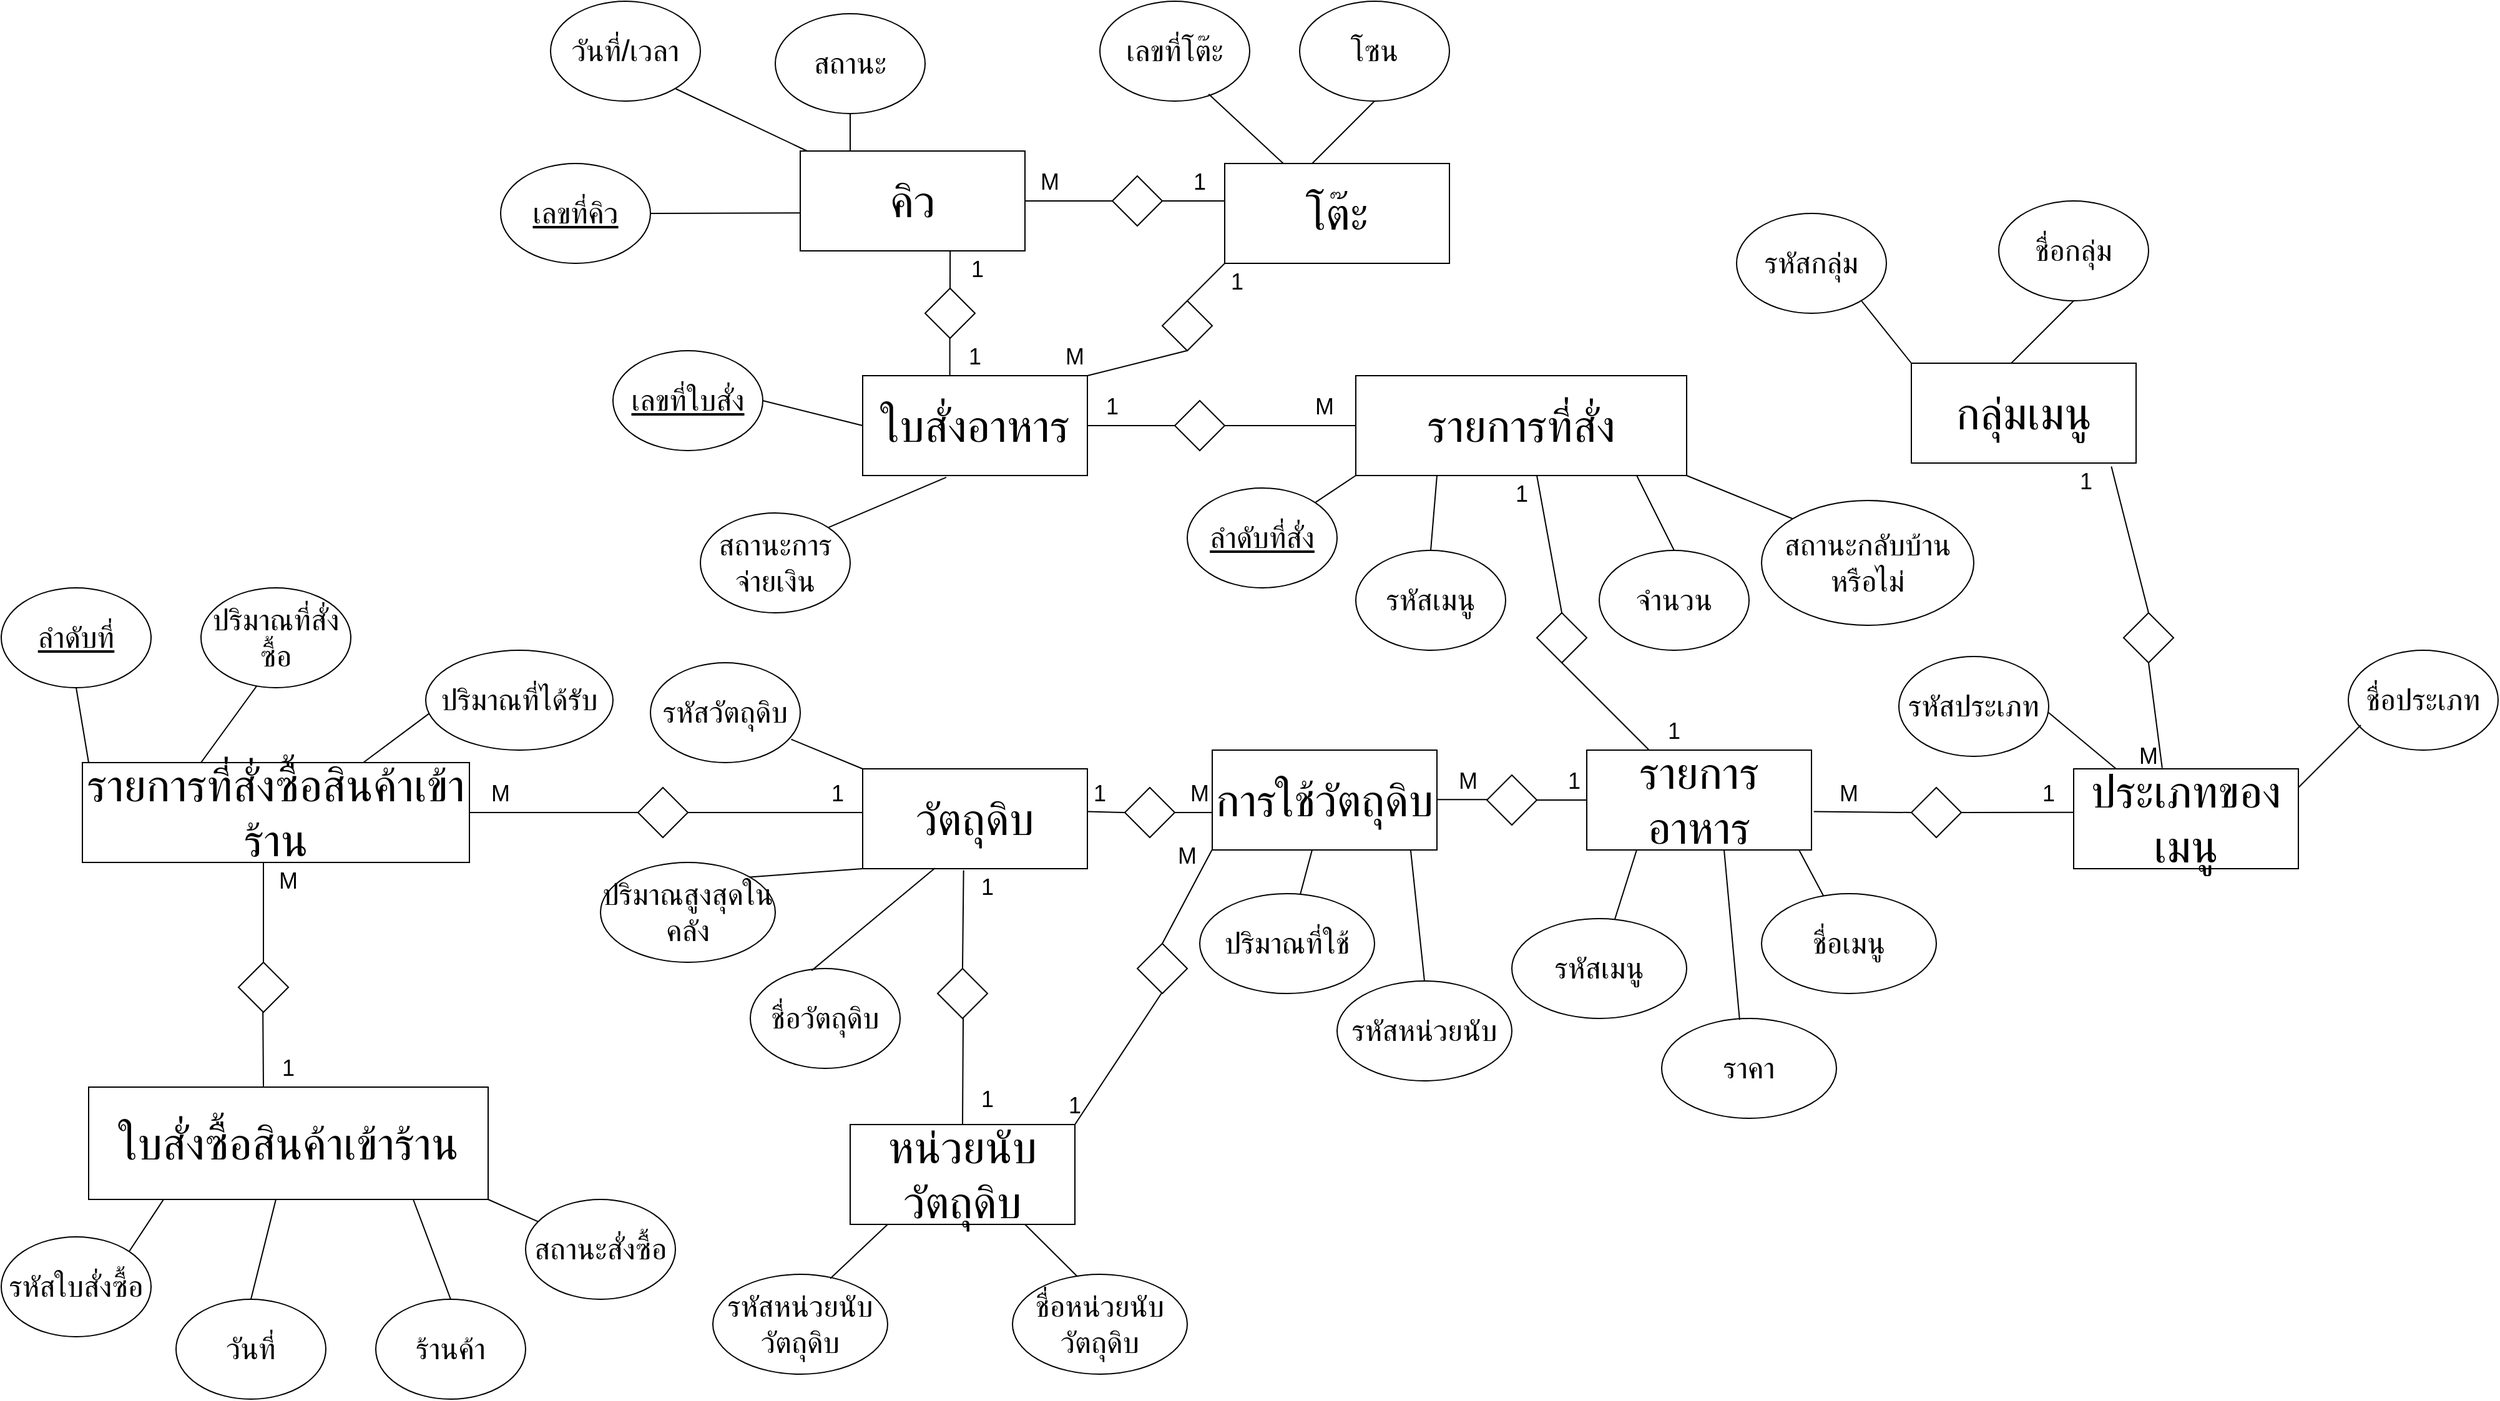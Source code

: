 <mxfile version="23.1.6" type="github">
  <diagram name="Page-1" id="74e2e168-ea6b-b213-b513-2b3c1d86103e">
    <mxGraphModel dx="3967" dy="406" grid="1" gridSize="10" guides="1" tooltips="1" connect="1" arrows="1" fold="1" page="1" pageScale="1" pageWidth="1100" pageHeight="850" background="none" math="0" shadow="0">
      <root>
        <mxCell id="0" />
        <mxCell id="1" parent="0" />
        <mxCell id="71vBWBUTIe0P6EMkCV_P-2" value="&lt;font style=&quot;font-size: 36px;&quot;&gt;วัตถุดิบ&lt;/font&gt;" style="rounded=0;whiteSpace=wrap;html=1;" parent="1" vertex="1">
          <mxGeometry x="-300" y="1620" width="180" height="80" as="geometry" />
        </mxCell>
        <mxCell id="71vBWBUTIe0P6EMkCV_P-3" value="&lt;font style=&quot;font-size: 24px;&quot;&gt;รหัสวัตถุดิบ&lt;/font&gt;" style="ellipse;whiteSpace=wrap;html=1;" parent="1" vertex="1">
          <mxGeometry x="-470" y="1535" width="120" height="80" as="geometry" />
        </mxCell>
        <mxCell id="71vBWBUTIe0P6EMkCV_P-4" value="&lt;font style=&quot;font-size: 24px;&quot;&gt;ชื่อวัตถุดิบ&lt;/font&gt;" style="ellipse;whiteSpace=wrap;html=1;" parent="1" vertex="1">
          <mxGeometry x="-390" y="1780" width="120" height="80" as="geometry" />
        </mxCell>
        <mxCell id="71vBWBUTIe0P6EMkCV_P-5" value="&lt;font style=&quot;font-size: 24px;&quot;&gt;ปริมาณสูงสุดในคลัง&lt;/font&gt;" style="ellipse;whiteSpace=wrap;html=1;" parent="1" vertex="1">
          <mxGeometry x="-510" y="1695" width="140" height="80" as="geometry" />
        </mxCell>
        <mxCell id="71vBWBUTIe0P6EMkCV_P-16" value="&lt;font style=&quot;font-size: 36px;&quot;&gt;หน่วยนับวัตถุดิบ&lt;/font&gt;" style="rounded=0;whiteSpace=wrap;html=1;" parent="1" vertex="1">
          <mxGeometry x="-310" y="1905" width="180" height="80" as="geometry" />
        </mxCell>
        <mxCell id="71vBWBUTIe0P6EMkCV_P-17" value="&lt;font style=&quot;font-size: 24px;&quot;&gt;รหัสหน่วยนับวัตถุดิบ&lt;/font&gt;" style="ellipse;whiteSpace=wrap;html=1;" parent="1" vertex="1">
          <mxGeometry x="-420" y="2025" width="140" height="80" as="geometry" />
        </mxCell>
        <mxCell id="71vBWBUTIe0P6EMkCV_P-18" value="&lt;font style=&quot;font-size: 24px;&quot;&gt;ชื่อหน่วยนับวัตถุดิบ&lt;/font&gt;" style="ellipse;whiteSpace=wrap;html=1;" parent="1" vertex="1">
          <mxGeometry x="-180" y="2025" width="140" height="80" as="geometry" />
        </mxCell>
        <mxCell id="71vBWBUTIe0P6EMkCV_P-20" value="&lt;font style=&quot;font-size: 36px;&quot;&gt;ใบสั่งซื้อสินค้าเข้าร้าน&lt;/font&gt;" style="rounded=0;whiteSpace=wrap;html=1;" parent="1" vertex="1">
          <mxGeometry x="-920" y="1875" width="320" height="90" as="geometry" />
        </mxCell>
        <mxCell id="71vBWBUTIe0P6EMkCV_P-21" value="&lt;font style=&quot;font-size: 36px;&quot;&gt;รายการที่สั่งซื้อสินค้าเข้าร้าน&lt;/font&gt;" style="rounded=0;whiteSpace=wrap;html=1;" parent="1" vertex="1">
          <mxGeometry x="-925" y="1615" width="310" height="80" as="geometry" />
        </mxCell>
        <mxCell id="71vBWBUTIe0P6EMkCV_P-22" value="&lt;font style=&quot;font-size: 24px;&quot;&gt;&lt;u&gt;ลำดับที่&lt;/u&gt;&lt;/font&gt;" style="ellipse;whiteSpace=wrap;html=1;" parent="1" vertex="1">
          <mxGeometry x="-990" y="1475" width="120" height="80" as="geometry" />
        </mxCell>
        <mxCell id="71vBWBUTIe0P6EMkCV_P-23" value="&lt;font style=&quot;font-size: 24px;&quot;&gt;ปริมาณที่สั่งซื้อ&lt;/font&gt;" style="ellipse;whiteSpace=wrap;html=1;" parent="1" vertex="1">
          <mxGeometry x="-830" y="1475" width="120" height="80" as="geometry" />
        </mxCell>
        <mxCell id="71vBWBUTIe0P6EMkCV_P-24" value="&lt;font style=&quot;font-size: 24px;&quot;&gt;ปริมาณที่ได้รับ&lt;/font&gt;" style="ellipse;whiteSpace=wrap;html=1;" parent="1" vertex="1">
          <mxGeometry x="-650" y="1525" width="150" height="80" as="geometry" />
        </mxCell>
        <mxCell id="71vBWBUTIe0P6EMkCV_P-25" value="&lt;font style=&quot;font-size: 24px;&quot;&gt;รหัสใบสั่งซื้อ&lt;/font&gt;" style="ellipse;whiteSpace=wrap;html=1;" parent="1" vertex="1">
          <mxGeometry x="-990" y="1995" width="120" height="80" as="geometry" />
        </mxCell>
        <mxCell id="71vBWBUTIe0P6EMkCV_P-26" value="&lt;font style=&quot;font-size: 24px;&quot;&gt;วันที่&lt;/font&gt;" style="ellipse;whiteSpace=wrap;html=1;" parent="1" vertex="1">
          <mxGeometry x="-850" y="2045" width="120" height="80" as="geometry" />
        </mxCell>
        <mxCell id="71vBWBUTIe0P6EMkCV_P-27" value="&lt;font style=&quot;font-size: 24px;&quot;&gt;ร้านค้า&lt;/font&gt;" style="ellipse;whiteSpace=wrap;html=1;" parent="1" vertex="1">
          <mxGeometry x="-690" y="2045" width="120" height="80" as="geometry" />
        </mxCell>
        <mxCell id="71vBWBUTIe0P6EMkCV_P-28" value="&lt;font style=&quot;font-size: 24px;&quot;&gt;สถานะสั่งซื้อ&lt;/font&gt;" style="ellipse;whiteSpace=wrap;html=1;" parent="1" vertex="1">
          <mxGeometry x="-570" y="1965" width="120" height="80" as="geometry" />
        </mxCell>
        <mxCell id="71vBWBUTIe0P6EMkCV_P-29" value="&lt;font style=&quot;font-size: 36px;&quot;&gt;รายการอาหาร&lt;/font&gt;" style="rounded=0;whiteSpace=wrap;html=1;" parent="1" vertex="1">
          <mxGeometry x="280" y="1605" width="180" height="80" as="geometry" />
        </mxCell>
        <mxCell id="71vBWBUTIe0P6EMkCV_P-31" value="&lt;font style=&quot;font-size: 36px;&quot;&gt;ประเภทของเมนู&lt;/font&gt;" style="rounded=0;whiteSpace=wrap;html=1;" parent="1" vertex="1">
          <mxGeometry x="670" y="1620" width="180" height="80" as="geometry" />
        </mxCell>
        <mxCell id="71vBWBUTIe0P6EMkCV_P-32" value="&lt;font style=&quot;font-size: 36px;&quot;&gt;กลุ่มเมนู&lt;/font&gt;" style="rounded=0;whiteSpace=wrap;html=1;" parent="1" vertex="1">
          <mxGeometry x="540" y="1295" width="180" height="80" as="geometry" />
        </mxCell>
        <mxCell id="71vBWBUTIe0P6EMkCV_P-33" value="&lt;font style=&quot;font-size: 24px;&quot;&gt;รหัสกลุ่ม&lt;/font&gt;" style="ellipse;whiteSpace=wrap;html=1;" parent="1" vertex="1">
          <mxGeometry x="400" y="1175" width="120" height="80" as="geometry" />
        </mxCell>
        <mxCell id="71vBWBUTIe0P6EMkCV_P-34" value="&lt;font style=&quot;font-size: 24px;&quot;&gt;ชื่อกลุ่ม&lt;/font&gt;" style="ellipse;whiteSpace=wrap;html=1;" parent="1" vertex="1">
          <mxGeometry x="610" y="1165" width="120" height="80" as="geometry" />
        </mxCell>
        <mxCell id="71vBWBUTIe0P6EMkCV_P-35" value="&lt;font style=&quot;font-size: 24px;&quot;&gt;รหัสประเภท&lt;/font&gt;" style="ellipse;whiteSpace=wrap;html=1;" parent="1" vertex="1">
          <mxGeometry x="530" y="1530" width="120" height="80" as="geometry" />
        </mxCell>
        <mxCell id="71vBWBUTIe0P6EMkCV_P-36" value="&lt;font style=&quot;font-size: 24px;&quot;&gt;ชื่อประเภท&lt;/font&gt;" style="ellipse;whiteSpace=wrap;html=1;" parent="1" vertex="1">
          <mxGeometry x="890" y="1525" width="120" height="80" as="geometry" />
        </mxCell>
        <mxCell id="71vBWBUTIe0P6EMkCV_P-37" value="&lt;font style=&quot;font-size: 24px;&quot;&gt;รหัสเมนู&lt;/font&gt;" style="ellipse;whiteSpace=wrap;html=1;" parent="1" vertex="1">
          <mxGeometry x="220" y="1740" width="140" height="80" as="geometry" />
        </mxCell>
        <mxCell id="71vBWBUTIe0P6EMkCV_P-38" value="&lt;font style=&quot;font-size: 24px;&quot;&gt;ชื่อเมนู&lt;/font&gt;" style="ellipse;whiteSpace=wrap;html=1;" parent="1" vertex="1">
          <mxGeometry x="420" y="1720" width="140" height="80" as="geometry" />
        </mxCell>
        <mxCell id="71vBWBUTIe0P6EMkCV_P-39" value="&lt;font style=&quot;font-size: 24px;&quot;&gt;ราคา&lt;/font&gt;" style="ellipse;whiteSpace=wrap;html=1;" parent="1" vertex="1">
          <mxGeometry x="340" y="1820" width="140" height="80" as="geometry" />
        </mxCell>
        <mxCell id="71vBWBUTIe0P6EMkCV_P-40" value="&lt;font style=&quot;font-size: 36px;&quot;&gt;การใช้วัตถุดิบ&lt;/font&gt;" style="rounded=0;whiteSpace=wrap;html=1;" parent="1" vertex="1">
          <mxGeometry x="-20" y="1605" width="180" height="80" as="geometry" />
        </mxCell>
        <mxCell id="71vBWBUTIe0P6EMkCV_P-41" value="&lt;font style=&quot;font-size: 24px;&quot;&gt;ปริมาณที่ใช้&lt;/font&gt;" style="ellipse;whiteSpace=wrap;html=1;" parent="1" vertex="1">
          <mxGeometry x="-30" y="1720" width="140" height="80" as="geometry" />
        </mxCell>
        <mxCell id="71vBWBUTIe0P6EMkCV_P-42" value="&lt;font style=&quot;font-size: 36px;&quot;&gt;คิว&lt;/font&gt;" style="rounded=0;whiteSpace=wrap;html=1;" parent="1" vertex="1">
          <mxGeometry x="-350" y="1125" width="180" height="80" as="geometry" />
        </mxCell>
        <mxCell id="71vBWBUTIe0P6EMkCV_P-43" value="&lt;font style=&quot;font-size: 24px;&quot;&gt;&lt;u&gt;เลขที่คิว&lt;/u&gt;&lt;/font&gt;" style="ellipse;whiteSpace=wrap;html=1;" parent="1" vertex="1">
          <mxGeometry x="-590" y="1135" width="120" height="80" as="geometry" />
        </mxCell>
        <mxCell id="71vBWBUTIe0P6EMkCV_P-44" value="&lt;font style=&quot;font-size: 24px;&quot;&gt;วันที่/เวลา&lt;/font&gt;" style="ellipse;whiteSpace=wrap;html=1;" parent="1" vertex="1">
          <mxGeometry x="-550" y="1005" width="120" height="80" as="geometry" />
        </mxCell>
        <mxCell id="71vBWBUTIe0P6EMkCV_P-46" value="&lt;font style=&quot;font-size: 36px;&quot;&gt;โต๊ะ&lt;/font&gt;" style="rounded=0;whiteSpace=wrap;html=1;" parent="1" vertex="1">
          <mxGeometry x="-10" y="1135" width="180" height="80" as="geometry" />
        </mxCell>
        <mxCell id="71vBWBUTIe0P6EMkCV_P-47" value="&lt;font style=&quot;font-size: 24px;&quot;&gt;เลขที่โต๊ะ&lt;/font&gt;" style="ellipse;whiteSpace=wrap;html=1;" parent="1" vertex="1">
          <mxGeometry x="-110" y="1005" width="120" height="80" as="geometry" />
        </mxCell>
        <mxCell id="71vBWBUTIe0P6EMkCV_P-48" value="&lt;font style=&quot;font-size: 24px;&quot;&gt;โซน&lt;/font&gt;" style="ellipse;whiteSpace=wrap;html=1;" parent="1" vertex="1">
          <mxGeometry x="50" y="1005" width="120" height="80" as="geometry" />
        </mxCell>
        <mxCell id="71vBWBUTIe0P6EMkCV_P-49" value="&lt;font style=&quot;font-size: 36px;&quot;&gt;ใบสั่งอาหาร&lt;/font&gt;" style="rounded=0;whiteSpace=wrap;html=1;" parent="1" vertex="1">
          <mxGeometry x="-300" y="1305" width="180" height="80" as="geometry" />
        </mxCell>
        <mxCell id="71vBWBUTIe0P6EMkCV_P-52" value="&lt;font style=&quot;font-size: 24px;&quot;&gt;สถานะ&lt;/font&gt;" style="ellipse;whiteSpace=wrap;html=1;" parent="1" vertex="1">
          <mxGeometry x="-370" y="1015" width="120" height="80" as="geometry" />
        </mxCell>
        <mxCell id="71vBWBUTIe0P6EMkCV_P-53" value="&lt;font style=&quot;font-size: 24px;&quot;&gt;&lt;u&gt;เลขที่ใบสั่ง&lt;/u&gt;&lt;/font&gt;" style="ellipse;whiteSpace=wrap;html=1;" parent="1" vertex="1">
          <mxGeometry x="-500" y="1285" width="120" height="80" as="geometry" />
        </mxCell>
        <mxCell id="71vBWBUTIe0P6EMkCV_P-56" value="&lt;font style=&quot;font-size: 24px;&quot;&gt;สถานะการจ่ายเงิน&lt;/font&gt;" style="ellipse;whiteSpace=wrap;html=1;" parent="1" vertex="1">
          <mxGeometry x="-430" y="1415" width="120" height="80" as="geometry" />
        </mxCell>
        <mxCell id="71vBWBUTIe0P6EMkCV_P-57" value="&lt;font style=&quot;font-size: 36px;&quot;&gt;รายการที่สั่ง&lt;/font&gt;" style="rounded=0;whiteSpace=wrap;html=1;" parent="1" vertex="1">
          <mxGeometry x="95" y="1305" width="265" height="80" as="geometry" />
        </mxCell>
        <mxCell id="71vBWBUTIe0P6EMkCV_P-58" value="&lt;font style=&quot;font-size: 24px;&quot;&gt;รหัสเมนู&lt;/font&gt;" style="ellipse;whiteSpace=wrap;html=1;" parent="1" vertex="1">
          <mxGeometry x="95" y="1445" width="120" height="80" as="geometry" />
        </mxCell>
        <mxCell id="71vBWBUTIe0P6EMkCV_P-59" value="&lt;font style=&quot;font-size: 24px;&quot;&gt;จำนวน&lt;/font&gt;" style="ellipse;whiteSpace=wrap;html=1;" parent="1" vertex="1">
          <mxGeometry x="290" y="1445" width="120" height="80" as="geometry" />
        </mxCell>
        <mxCell id="71vBWBUTIe0P6EMkCV_P-60" value="&lt;font style=&quot;font-size: 24px;&quot;&gt;สถานะกลับบ้านหรือไม่&lt;/font&gt;" style="ellipse;whiteSpace=wrap;html=1;" parent="1" vertex="1">
          <mxGeometry x="420" y="1405" width="170" height="100" as="geometry" />
        </mxCell>
        <mxCell id="71vBWBUTIe0P6EMkCV_P-61" value="" style="rhombus;whiteSpace=wrap;html=1;" parent="1" vertex="1">
          <mxGeometry x="-250" y="1235" width="40" height="40" as="geometry" />
        </mxCell>
        <mxCell id="71vBWBUTIe0P6EMkCV_P-62" value="" style="rhombus;whiteSpace=wrap;html=1;" parent="1" vertex="1">
          <mxGeometry x="-100" y="1145" width="40" height="40" as="geometry" />
        </mxCell>
        <mxCell id="71vBWBUTIe0P6EMkCV_P-63" value="" style="rhombus;whiteSpace=wrap;html=1;" parent="1" vertex="1">
          <mxGeometry x="-60" y="1245" width="40" height="40" as="geometry" />
        </mxCell>
        <mxCell id="71vBWBUTIe0P6EMkCV_P-65" value="" style="rhombus;whiteSpace=wrap;html=1;" parent="1" vertex="1">
          <mxGeometry x="710" y="1495" width="40" height="40" as="geometry" />
        </mxCell>
        <mxCell id="71vBWBUTIe0P6EMkCV_P-66" value="" style="rhombus;whiteSpace=wrap;html=1;" parent="1" vertex="1">
          <mxGeometry x="540" y="1635" width="40" height="40" as="geometry" />
        </mxCell>
        <mxCell id="71vBWBUTIe0P6EMkCV_P-67" value="" style="rhombus;whiteSpace=wrap;html=1;" parent="1" vertex="1">
          <mxGeometry x="200" y="1625" width="40" height="40" as="geometry" />
        </mxCell>
        <mxCell id="71vBWBUTIe0P6EMkCV_P-68" value="" style="rhombus;whiteSpace=wrap;html=1;" parent="1" vertex="1">
          <mxGeometry x="-90" y="1635" width="40" height="40" as="geometry" />
        </mxCell>
        <mxCell id="71vBWBUTIe0P6EMkCV_P-69" value="" style="rhombus;whiteSpace=wrap;html=1;" parent="1" vertex="1">
          <mxGeometry x="-480" y="1635" width="40" height="40" as="geometry" />
        </mxCell>
        <mxCell id="71vBWBUTIe0P6EMkCV_P-70" value="" style="rhombus;whiteSpace=wrap;html=1;" parent="1" vertex="1">
          <mxGeometry x="-240" y="1780" width="40" height="40" as="geometry" />
        </mxCell>
        <mxCell id="71vBWBUTIe0P6EMkCV_P-71" value="" style="rhombus;whiteSpace=wrap;html=1;" parent="1" vertex="1">
          <mxGeometry x="-800" y="1775" width="40" height="40" as="geometry" />
        </mxCell>
        <mxCell id="71vBWBUTIe0P6EMkCV_P-79" value="" style="endArrow=none;html=1;rounded=0;exitX=1;exitY=0.5;exitDx=0;exitDy=0;entryX=0;entryY=0.5;entryDx=0;entryDy=0;" parent="1" source="71vBWBUTIe0P6EMkCV_P-42" target="71vBWBUTIe0P6EMkCV_P-62" edge="1">
          <mxGeometry width="50" height="50" relative="1" as="geometry">
            <mxPoint x="-160" y="1205" as="sourcePoint" />
            <mxPoint x="-110" y="1155" as="targetPoint" />
          </mxGeometry>
        </mxCell>
        <mxCell id="71vBWBUTIe0P6EMkCV_P-80" value="" style="endArrow=none;html=1;rounded=0;exitX=1;exitY=0.5;exitDx=0;exitDy=0;" parent="1" edge="1">
          <mxGeometry width="50" height="50" relative="1" as="geometry">
            <mxPoint x="-60" y="1165" as="sourcePoint" />
            <mxPoint x="-10" y="1165" as="targetPoint" />
          </mxGeometry>
        </mxCell>
        <mxCell id="71vBWBUTIe0P6EMkCV_P-87" value="" style="endArrow=none;html=1;rounded=0;exitX=1.032;exitY=0.431;exitDx=0;exitDy=0;exitPerimeter=0;entryX=0;entryY=1;entryDx=0;entryDy=0;" parent="1" target="71vBWBUTIe0P6EMkCV_P-46" edge="1">
          <mxGeometry width="50" height="50" relative="1" as="geometry">
            <mxPoint x="-40.0" y="1245" as="sourcePoint" />
            <mxPoint x="-31.28" y="1197.76" as="targetPoint" />
          </mxGeometry>
        </mxCell>
        <mxCell id="71vBWBUTIe0P6EMkCV_P-88" value="" style="endArrow=none;html=1;rounded=0;exitX=1;exitY=0;exitDx=0;exitDy=0;" parent="1" source="71vBWBUTIe0P6EMkCV_P-49" edge="1">
          <mxGeometry width="50" height="50" relative="1" as="geometry">
            <mxPoint x="-40.04" y="1324.84" as="sourcePoint" />
            <mxPoint x="-40.4" y="1285" as="targetPoint" />
          </mxGeometry>
        </mxCell>
        <mxCell id="71vBWBUTIe0P6EMkCV_P-89" value="" style="endArrow=none;html=1;rounded=0;exitX=0.667;exitY=1;exitDx=0;exitDy=0;exitPerimeter=0;" parent="1" source="71vBWBUTIe0P6EMkCV_P-42" edge="1">
          <mxGeometry width="50" height="50" relative="1" as="geometry">
            <mxPoint x="-280" y="1285" as="sourcePoint" />
            <mxPoint x="-230" y="1235" as="targetPoint" />
          </mxGeometry>
        </mxCell>
        <mxCell id="71vBWBUTIe0P6EMkCV_P-90" value="" style="endArrow=none;html=1;rounded=0;exitX=0.667;exitY=1;exitDx=0;exitDy=0;exitPerimeter=0;" parent="1" edge="1">
          <mxGeometry width="50" height="50" relative="1" as="geometry">
            <mxPoint x="-230.21" y="1275" as="sourcePoint" />
            <mxPoint x="-230.21" y="1305" as="targetPoint" />
          </mxGeometry>
        </mxCell>
        <mxCell id="71vBWBUTIe0P6EMkCV_P-93" value="" style="endArrow=none;html=1;rounded=0;entryX=0.89;entryY=1.035;entryDx=0;entryDy=0;entryPerimeter=0;exitX=0.5;exitY=0;exitDx=0;exitDy=0;" parent="1" source="71vBWBUTIe0P6EMkCV_P-65" target="71vBWBUTIe0P6EMkCV_P-32" edge="1">
          <mxGeometry width="50" height="50" relative="1" as="geometry">
            <mxPoint x="700" y="1475" as="sourcePoint" />
            <mxPoint x="750" y="1425" as="targetPoint" />
          </mxGeometry>
        </mxCell>
        <mxCell id="71vBWBUTIe0P6EMkCV_P-94" value="" style="endArrow=none;html=1;rounded=0;exitX=0.394;exitY=-0.009;exitDx=0;exitDy=0;exitPerimeter=0;" parent="1" source="71vBWBUTIe0P6EMkCV_P-31" edge="1">
          <mxGeometry width="50" height="50" relative="1" as="geometry">
            <mxPoint x="680" y="1585" as="sourcePoint" />
            <mxPoint x="730" y="1535" as="targetPoint" />
          </mxGeometry>
        </mxCell>
        <mxCell id="71vBWBUTIe0P6EMkCV_P-95" value="" style="endArrow=none;html=1;rounded=0;entryX=0.002;entryY=0.436;entryDx=0;entryDy=0;entryPerimeter=0;exitX=1;exitY=0.5;exitDx=0;exitDy=0;" parent="1" source="71vBWBUTIe0P6EMkCV_P-66" target="71vBWBUTIe0P6EMkCV_P-31" edge="1">
          <mxGeometry width="50" height="50" relative="1" as="geometry">
            <mxPoint x="560" y="1705" as="sourcePoint" />
            <mxPoint x="610" y="1655" as="targetPoint" />
          </mxGeometry>
        </mxCell>
        <mxCell id="71vBWBUTIe0P6EMkCV_P-96" value="" style="endArrow=none;html=1;rounded=0;exitX=1.01;exitY=0.616;exitDx=0;exitDy=0;exitPerimeter=0;" parent="1" source="71vBWBUTIe0P6EMkCV_P-29" edge="1">
          <mxGeometry width="50" height="50" relative="1" as="geometry">
            <mxPoint x="490" y="1705" as="sourcePoint" />
            <mxPoint x="540" y="1655" as="targetPoint" />
          </mxGeometry>
        </mxCell>
        <mxCell id="71vBWBUTIe0P6EMkCV_P-97" value="" style="endArrow=none;html=1;rounded=0;entryX=0;entryY=0.5;entryDx=0;entryDy=0;exitX=1;exitY=0.5;exitDx=0;exitDy=0;" parent="1" source="71vBWBUTIe0P6EMkCV_P-67" target="71vBWBUTIe0P6EMkCV_P-29" edge="1">
          <mxGeometry width="50" height="50" relative="1" as="geometry">
            <mxPoint x="210" y="1685" as="sourcePoint" />
            <mxPoint x="260" y="1635" as="targetPoint" />
          </mxGeometry>
        </mxCell>
        <mxCell id="71vBWBUTIe0P6EMkCV_P-98" value="" style="endArrow=none;html=1;rounded=0;entryX=0;entryY=0.5;entryDx=0;entryDy=0;exitX=1;exitY=0.5;exitDx=0;exitDy=0;" parent="1" edge="1">
          <mxGeometry width="50" height="50" relative="1" as="geometry">
            <mxPoint x="160" y="1644.63" as="sourcePoint" />
            <mxPoint x="200" y="1644.63" as="targetPoint" />
          </mxGeometry>
        </mxCell>
        <mxCell id="71vBWBUTIe0P6EMkCV_P-99" value="" style="endArrow=none;html=1;rounded=0;" parent="1" edge="1">
          <mxGeometry width="50" height="50" relative="1" as="geometry">
            <mxPoint x="-440" y="1655" as="sourcePoint" />
            <mxPoint x="-300" y="1655" as="targetPoint" />
          </mxGeometry>
        </mxCell>
        <mxCell id="71vBWBUTIe0P6EMkCV_P-100" value="" style="endArrow=none;html=1;rounded=0;exitX=1.002;exitY=0.428;exitDx=0;exitDy=0;exitPerimeter=0;entryX=0;entryY=0.5;entryDx=0;entryDy=0;" parent="1" source="71vBWBUTIe0P6EMkCV_P-2" target="71vBWBUTIe0P6EMkCV_P-68" edge="1">
          <mxGeometry width="50" height="50" relative="1" as="geometry">
            <mxPoint x="-135" y="1700" as="sourcePoint" />
            <mxPoint x="-85" y="1650" as="targetPoint" />
          </mxGeometry>
        </mxCell>
        <mxCell id="71vBWBUTIe0P6EMkCV_P-101" value="" style="endArrow=none;html=1;rounded=0;entryX=0;entryY=0.625;entryDx=0;entryDy=0;entryPerimeter=0;" parent="1" target="71vBWBUTIe0P6EMkCV_P-40" edge="1">
          <mxGeometry width="50" height="50" relative="1" as="geometry">
            <mxPoint x="-50" y="1655" as="sourcePoint" />
            <mxPoint y="1605" as="targetPoint" />
          </mxGeometry>
        </mxCell>
        <mxCell id="71vBWBUTIe0P6EMkCV_P-102" value="" style="endArrow=none;html=1;rounded=0;exitX=1;exitY=0.5;exitDx=0;exitDy=0;" parent="1" source="71vBWBUTIe0P6EMkCV_P-21" edge="1">
          <mxGeometry width="50" height="50" relative="1" as="geometry">
            <mxPoint x="-530" y="1705" as="sourcePoint" />
            <mxPoint x="-480" y="1655" as="targetPoint" />
          </mxGeometry>
        </mxCell>
        <mxCell id="71vBWBUTIe0P6EMkCV_P-103" value="" style="endArrow=none;html=1;rounded=0;exitX=0.5;exitY=0;exitDx=0;exitDy=0;entryX=0.449;entryY=1.015;entryDx=0;entryDy=0;entryPerimeter=0;" parent="1" source="71vBWBUTIe0P6EMkCV_P-70" target="71vBWBUTIe0P6EMkCV_P-2" edge="1">
          <mxGeometry width="50" height="50" relative="1" as="geometry">
            <mxPoint x="-270" y="1745" as="sourcePoint" />
            <mxPoint x="-220" y="1705" as="targetPoint" />
          </mxGeometry>
        </mxCell>
        <mxCell id="71vBWBUTIe0P6EMkCV_P-104" value="" style="endArrow=none;html=1;rounded=0;exitX=0.5;exitY=0;exitDx=0;exitDy=0;entryX=0.449;entryY=1.015;entryDx=0;entryDy=0;entryPerimeter=0;" parent="1" source="71vBWBUTIe0P6EMkCV_P-16" edge="1">
          <mxGeometry width="50" height="50" relative="1" as="geometry">
            <mxPoint x="-220.5" y="1899" as="sourcePoint" />
            <mxPoint x="-219.5" y="1820" as="targetPoint" />
          </mxGeometry>
        </mxCell>
        <mxCell id="71vBWBUTIe0P6EMkCV_P-105" value="" style="endArrow=none;html=1;rounded=0;exitX=0.5;exitY=0;exitDx=0;exitDy=0;" parent="1" source="71vBWBUTIe0P6EMkCV_P-71" edge="1">
          <mxGeometry width="50" height="50" relative="1" as="geometry">
            <mxPoint x="-830" y="1745" as="sourcePoint" />
            <mxPoint x="-780" y="1695" as="targetPoint" />
          </mxGeometry>
        </mxCell>
        <mxCell id="71vBWBUTIe0P6EMkCV_P-106" value="" style="endArrow=none;html=1;rounded=0;" parent="1" edge="1">
          <mxGeometry width="50" height="50" relative="1" as="geometry">
            <mxPoint x="-780" y="1875" as="sourcePoint" />
            <mxPoint x="-780.42" y="1815" as="targetPoint" />
          </mxGeometry>
        </mxCell>
        <mxCell id="71vBWBUTIe0P6EMkCV_P-107" value="" style="endArrow=none;html=1;rounded=0;entryX=0.5;entryY=1;entryDx=0;entryDy=0;" parent="1" target="71vBWBUTIe0P6EMkCV_P-22" edge="1">
          <mxGeometry width="50" height="50" relative="1" as="geometry">
            <mxPoint x="-920" y="1615" as="sourcePoint" />
            <mxPoint x="-870" y="1565" as="targetPoint" />
          </mxGeometry>
        </mxCell>
        <mxCell id="71vBWBUTIe0P6EMkCV_P-108" value="" style="endArrow=none;html=1;rounded=0;entryX=0.372;entryY=0.983;entryDx=0;entryDy=0;entryPerimeter=0;" parent="1" target="71vBWBUTIe0P6EMkCV_P-23" edge="1">
          <mxGeometry width="50" height="50" relative="1" as="geometry">
            <mxPoint x="-830" y="1615" as="sourcePoint" />
            <mxPoint x="-780" y="1565" as="targetPoint" />
          </mxGeometry>
        </mxCell>
        <mxCell id="71vBWBUTIe0P6EMkCV_P-109" value="" style="endArrow=none;html=1;rounded=0;entryX=0.017;entryY=0.635;entryDx=0;entryDy=0;entryPerimeter=0;" parent="1" target="71vBWBUTIe0P6EMkCV_P-24" edge="1">
          <mxGeometry width="50" height="50" relative="1" as="geometry">
            <mxPoint x="-700" y="1615" as="sourcePoint" />
            <mxPoint x="-650" y="1565" as="targetPoint" />
          </mxGeometry>
        </mxCell>
        <mxCell id="71vBWBUTIe0P6EMkCV_P-110" value="" style="endArrow=none;html=1;rounded=0;entryX=0;entryY=0;entryDx=0;entryDy=0;exitX=0.94;exitY=0.767;exitDx=0;exitDy=0;exitPerimeter=0;" parent="1" source="71vBWBUTIe0P6EMkCV_P-3" target="71vBWBUTIe0P6EMkCV_P-2" edge="1">
          <mxGeometry width="50" height="50" relative="1" as="geometry">
            <mxPoint x="-360" y="1595" as="sourcePoint" />
            <mxPoint x="-310" y="1545" as="targetPoint" />
          </mxGeometry>
        </mxCell>
        <mxCell id="71vBWBUTIe0P6EMkCV_P-111" value="" style="endArrow=none;html=1;rounded=0;exitX=0.672;exitY=0.042;exitDx=0;exitDy=0;exitPerimeter=0;" parent="1" source="71vBWBUTIe0P6EMkCV_P-17" edge="1">
          <mxGeometry width="50" height="50" relative="1" as="geometry">
            <mxPoint x="-330" y="2035" as="sourcePoint" />
            <mxPoint x="-280" y="1985" as="targetPoint" />
          </mxGeometry>
        </mxCell>
        <mxCell id="71vBWBUTIe0P6EMkCV_P-112" value="" style="endArrow=none;html=1;rounded=0;exitX=0.372;exitY=0.023;exitDx=0;exitDy=0;exitPerimeter=0;" parent="1" source="71vBWBUTIe0P6EMkCV_P-18" edge="1">
          <mxGeometry width="50" height="50" relative="1" as="geometry">
            <mxPoint x="-220" y="2035" as="sourcePoint" />
            <mxPoint x="-170" y="1985" as="targetPoint" />
          </mxGeometry>
        </mxCell>
        <mxCell id="71vBWBUTIe0P6EMkCV_P-113" value="" style="endArrow=none;html=1;rounded=0;entryX=0;entryY=1;entryDx=0;entryDy=0;exitX=1;exitY=0;exitDx=0;exitDy=0;" parent="1" target="71vBWBUTIe0P6EMkCV_P-2" edge="1" source="71vBWBUTIe0P6EMkCV_P-5">
          <mxGeometry width="50" height="50" relative="1" as="geometry">
            <mxPoint x="-370" y="1775" as="sourcePoint" />
            <mxPoint x="-320" y="1725" as="targetPoint" />
          </mxGeometry>
        </mxCell>
        <mxCell id="71vBWBUTIe0P6EMkCV_P-114" value="" style="endArrow=none;html=1;rounded=0;entryX=0.322;entryY=0.994;entryDx=0;entryDy=0;entryPerimeter=0;exitX=0.409;exitY=0.021;exitDx=0;exitDy=0;exitPerimeter=0;" parent="1" source="71vBWBUTIe0P6EMkCV_P-4" target="71vBWBUTIe0P6EMkCV_P-2" edge="1">
          <mxGeometry width="50" height="50" relative="1" as="geometry">
            <mxPoint x="-190" y="1745" as="sourcePoint" />
            <mxPoint x="-140" y="1695" as="targetPoint" />
          </mxGeometry>
        </mxCell>
        <mxCell id="71vBWBUTIe0P6EMkCV_P-115" value="" style="endArrow=none;html=1;rounded=0;" parent="1" source="71vBWBUTIe0P6EMkCV_P-41" edge="1">
          <mxGeometry width="50" height="50" relative="1" as="geometry">
            <mxPoint x="10" y="1735" as="sourcePoint" />
            <mxPoint x="60" y="1685" as="targetPoint" />
          </mxGeometry>
        </mxCell>
        <mxCell id="71vBWBUTIe0P6EMkCV_P-116" value="" style="endArrow=none;html=1;rounded=0;" parent="1" source="71vBWBUTIe0P6EMkCV_P-37" edge="1">
          <mxGeometry width="50" height="50" relative="1" as="geometry">
            <mxPoint x="270" y="1735" as="sourcePoint" />
            <mxPoint x="320" y="1685" as="targetPoint" />
          </mxGeometry>
        </mxCell>
        <mxCell id="71vBWBUTIe0P6EMkCV_P-117" value="" style="endArrow=none;html=1;rounded=0;entryX=0.5;entryY=1;entryDx=0;entryDy=0;" parent="1" target="71vBWBUTIe0P6EMkCV_P-52" edge="1">
          <mxGeometry width="50" height="50" relative="1" as="geometry">
            <mxPoint x="-310" y="1125" as="sourcePoint" />
            <mxPoint x="-260" y="1075" as="targetPoint" />
          </mxGeometry>
        </mxCell>
        <mxCell id="71vBWBUTIe0P6EMkCV_P-118" value="" style="endArrow=none;html=1;rounded=0;" parent="1" source="71vBWBUTIe0P6EMkCV_P-42" edge="1">
          <mxGeometry width="50" height="50" relative="1" as="geometry">
            <mxPoint x="-500" y="1125" as="sourcePoint" />
            <mxPoint x="-450" y="1075" as="targetPoint" />
          </mxGeometry>
        </mxCell>
        <mxCell id="71vBWBUTIe0P6EMkCV_P-119" value="" style="endArrow=none;html=1;rounded=0;entryX=-0.001;entryY=0.62;entryDx=0;entryDy=0;entryPerimeter=0;" parent="1" target="71vBWBUTIe0P6EMkCV_P-42" edge="1">
          <mxGeometry width="50" height="50" relative="1" as="geometry">
            <mxPoint x="-470" y="1175" as="sourcePoint" />
            <mxPoint x="-500" y="1125" as="targetPoint" />
          </mxGeometry>
        </mxCell>
        <mxCell id="71vBWBUTIe0P6EMkCV_P-120" value="" style="endArrow=none;html=1;rounded=0;entryX=0.726;entryY=0.93;entryDx=0;entryDy=0;entryPerimeter=0;" parent="1" source="71vBWBUTIe0P6EMkCV_P-46" target="71vBWBUTIe0P6EMkCV_P-47" edge="1">
          <mxGeometry width="50" height="50" relative="1" as="geometry">
            <mxPoint x="-70" y="1125" as="sourcePoint" />
            <mxPoint x="-20" y="1075" as="targetPoint" />
          </mxGeometry>
        </mxCell>
        <mxCell id="71vBWBUTIe0P6EMkCV_P-121" value="" style="endArrow=none;html=1;rounded=0;" parent="1" edge="1">
          <mxGeometry width="50" height="50" relative="1" as="geometry">
            <mxPoint x="60" y="1135" as="sourcePoint" />
            <mxPoint x="110" y="1085" as="targetPoint" />
          </mxGeometry>
        </mxCell>
        <mxCell id="71vBWBUTIe0P6EMkCV_P-123" value="" style="endArrow=none;html=1;rounded=0;entryX=0;entryY=0.5;entryDx=0;entryDy=0;" parent="1" target="71vBWBUTIe0P6EMkCV_P-49" edge="1">
          <mxGeometry width="50" height="50" relative="1" as="geometry">
            <mxPoint x="-380" y="1325" as="sourcePoint" />
            <mxPoint x="-330" y="1275" as="targetPoint" />
          </mxGeometry>
        </mxCell>
        <mxCell id="71vBWBUTIe0P6EMkCV_P-124" value="" style="rhombus;whiteSpace=wrap;html=1;" parent="1" vertex="1">
          <mxGeometry x="-50" y="1325" width="40" height="40" as="geometry" />
        </mxCell>
        <mxCell id="71vBWBUTIe0P6EMkCV_P-125" value="" style="endArrow=none;html=1;rounded=0;exitX=1;exitY=0.5;exitDx=0;exitDy=0;entryX=0;entryY=0.5;entryDx=0;entryDy=0;" parent="1" target="71vBWBUTIe0P6EMkCV_P-124" edge="1">
          <mxGeometry width="50" height="50" relative="1" as="geometry">
            <mxPoint x="-120" y="1345" as="sourcePoint" />
            <mxPoint x="-60" y="1335" as="targetPoint" />
          </mxGeometry>
        </mxCell>
        <mxCell id="71vBWBUTIe0P6EMkCV_P-126" value="" style="endArrow=none;html=1;rounded=0;exitX=1;exitY=0.5;exitDx=0;exitDy=0;entryX=0;entryY=0.5;entryDx=0;entryDy=0;" parent="1" target="71vBWBUTIe0P6EMkCV_P-57" edge="1">
          <mxGeometry width="50" height="50" relative="1" as="geometry">
            <mxPoint x="-10" y="1345" as="sourcePoint" />
            <mxPoint x="40" y="1345" as="targetPoint" />
          </mxGeometry>
        </mxCell>
        <mxCell id="71vBWBUTIe0P6EMkCV_P-129" value="" style="endArrow=none;html=1;rounded=0;exitX=1;exitY=0;exitDx=0;exitDy=0;entryX=0.372;entryY=1.018;entryDx=0;entryDy=0;entryPerimeter=0;" parent="1" source="71vBWBUTIe0P6EMkCV_P-56" target="71vBWBUTIe0P6EMkCV_P-49" edge="1">
          <mxGeometry width="50" height="50" relative="1" as="geometry">
            <mxPoint x="-170" y="1435" as="sourcePoint" />
            <mxPoint x="-120" y="1385" as="targetPoint" />
          </mxGeometry>
        </mxCell>
        <mxCell id="71vBWBUTIe0P6EMkCV_P-130" value="" style="endArrow=none;html=1;rounded=0;exitX=0.5;exitY=0;exitDx=0;exitDy=0;" parent="1" source="71vBWBUTIe0P6EMkCV_P-58" edge="1">
          <mxGeometry width="50" height="50" relative="1" as="geometry">
            <mxPoint x="110" y="1435" as="sourcePoint" />
            <mxPoint x="160" y="1385" as="targetPoint" />
          </mxGeometry>
        </mxCell>
        <mxCell id="71vBWBUTIe0P6EMkCV_P-131" value="" style="endArrow=none;html=1;rounded=0;exitX=0.5;exitY=0;exitDx=0;exitDy=0;" parent="1" source="71vBWBUTIe0P6EMkCV_P-59" edge="1">
          <mxGeometry width="50" height="50" relative="1" as="geometry">
            <mxPoint x="270" y="1435" as="sourcePoint" />
            <mxPoint x="320" y="1385" as="targetPoint" />
          </mxGeometry>
        </mxCell>
        <mxCell id="71vBWBUTIe0P6EMkCV_P-132" value="" style="endArrow=none;html=1;rounded=0;exitX=0;exitY=0;exitDx=0;exitDy=0;" parent="1" source="71vBWBUTIe0P6EMkCV_P-60" edge="1">
          <mxGeometry width="50" height="50" relative="1" as="geometry">
            <mxPoint x="310" y="1435" as="sourcePoint" />
            <mxPoint x="360" y="1385" as="targetPoint" />
          </mxGeometry>
        </mxCell>
        <mxCell id="71vBWBUTIe0P6EMkCV_P-133" value="" style="endArrow=none;html=1;rounded=0;exitX=0;exitY=0;exitDx=0;exitDy=0;" parent="1" source="71vBWBUTIe0P6EMkCV_P-32" edge="1">
          <mxGeometry width="50" height="50" relative="1" as="geometry">
            <mxPoint x="450" y="1295" as="sourcePoint" />
            <mxPoint x="500" y="1245" as="targetPoint" />
          </mxGeometry>
        </mxCell>
        <mxCell id="71vBWBUTIe0P6EMkCV_P-134" value="" style="endArrow=none;html=1;rounded=0;" parent="1" edge="1">
          <mxGeometry width="50" height="50" relative="1" as="geometry">
            <mxPoint x="620" y="1295" as="sourcePoint" />
            <mxPoint x="670" y="1245" as="targetPoint" />
          </mxGeometry>
        </mxCell>
        <mxCell id="71vBWBUTIe0P6EMkCV_P-135" value="" style="endArrow=none;html=1;rounded=0;entryX=0.188;entryY=-0.001;entryDx=0;entryDy=0;entryPerimeter=0;" parent="1" target="71vBWBUTIe0P6EMkCV_P-31" edge="1">
          <mxGeometry width="50" height="50" relative="1" as="geometry">
            <mxPoint x="650" y="1575" as="sourcePoint" />
            <mxPoint x="700" y="1525" as="targetPoint" />
          </mxGeometry>
        </mxCell>
        <mxCell id="71vBWBUTIe0P6EMkCV_P-136" value="" style="endArrow=none;html=1;rounded=0;" parent="1" edge="1">
          <mxGeometry width="50" height="50" relative="1" as="geometry">
            <mxPoint x="850" y="1635" as="sourcePoint" />
            <mxPoint x="900" y="1585" as="targetPoint" />
          </mxGeometry>
        </mxCell>
        <mxCell id="71vBWBUTIe0P6EMkCV_P-137" value="" style="endArrow=none;html=1;rounded=0;" parent="1" source="71vBWBUTIe0P6EMkCV_P-38" edge="1">
          <mxGeometry width="50" height="50" relative="1" as="geometry">
            <mxPoint x="400" y="1735" as="sourcePoint" />
            <mxPoint x="450" y="1685" as="targetPoint" />
          </mxGeometry>
        </mxCell>
        <mxCell id="71vBWBUTIe0P6EMkCV_P-138" value="" style="endArrow=none;html=1;rounded=0;exitX=0.446;exitY=0.014;exitDx=0;exitDy=0;exitPerimeter=0;" parent="1" source="71vBWBUTIe0P6EMkCV_P-39" edge="1">
          <mxGeometry width="50" height="50" relative="1" as="geometry">
            <mxPoint x="340" y="1735" as="sourcePoint" />
            <mxPoint x="390" y="1685" as="targetPoint" />
          </mxGeometry>
        </mxCell>
        <mxCell id="71vBWBUTIe0P6EMkCV_P-139" value="" style="endArrow=none;html=1;rounded=0;exitX=1;exitY=0;exitDx=0;exitDy=0;" parent="1" source="71vBWBUTIe0P6EMkCV_P-25" edge="1">
          <mxGeometry width="50" height="50" relative="1" as="geometry">
            <mxPoint x="-910" y="2015" as="sourcePoint" />
            <mxPoint x="-860" y="1965" as="targetPoint" />
          </mxGeometry>
        </mxCell>
        <mxCell id="71vBWBUTIe0P6EMkCV_P-140" value="" style="endArrow=none;html=1;rounded=0;exitX=0.5;exitY=0;exitDx=0;exitDy=0;" parent="1" source="71vBWBUTIe0P6EMkCV_P-26" edge="1">
          <mxGeometry width="50" height="50" relative="1" as="geometry">
            <mxPoint x="-820" y="2015" as="sourcePoint" />
            <mxPoint x="-770" y="1965" as="targetPoint" />
          </mxGeometry>
        </mxCell>
        <mxCell id="71vBWBUTIe0P6EMkCV_P-141" value="" style="endArrow=none;html=1;rounded=0;exitX=0.5;exitY=0;exitDx=0;exitDy=0;" parent="1" source="71vBWBUTIe0P6EMkCV_P-27" edge="1">
          <mxGeometry width="50" height="50" relative="1" as="geometry">
            <mxPoint x="-710" y="2015" as="sourcePoint" />
            <mxPoint x="-660" y="1965" as="targetPoint" />
          </mxGeometry>
        </mxCell>
        <mxCell id="71vBWBUTIe0P6EMkCV_P-143" value="" style="endArrow=none;html=1;rounded=0;" parent="1" source="71vBWBUTIe0P6EMkCV_P-28" edge="1">
          <mxGeometry width="50" height="50" relative="1" as="geometry">
            <mxPoint x="-650" y="2015" as="sourcePoint" />
            <mxPoint x="-600" y="1965" as="targetPoint" />
          </mxGeometry>
        </mxCell>
        <mxCell id="71vBWBUTIe0P6EMkCV_P-144" value="&lt;font style=&quot;font-size: 18px;&quot;&gt;M&lt;/font&gt;" style="text;html=1;align=center;verticalAlign=middle;whiteSpace=wrap;rounded=0;" parent="1" vertex="1">
          <mxGeometry x="-180" y="1135" width="60" height="30" as="geometry" />
        </mxCell>
        <mxCell id="71vBWBUTIe0P6EMkCV_P-145" value="&lt;font style=&quot;font-size: 18px;&quot;&gt;1&lt;/font&gt;" style="text;html=1;align=center;verticalAlign=middle;whiteSpace=wrap;rounded=0;" parent="1" vertex="1">
          <mxGeometry x="-60" y="1135" width="60" height="30" as="geometry" />
        </mxCell>
        <mxCell id="71vBWBUTIe0P6EMkCV_P-146" value="&lt;font style=&quot;font-size: 18px;&quot;&gt;1&lt;/font&gt;" style="text;html=1;align=center;verticalAlign=middle;whiteSpace=wrap;rounded=0;" parent="1" vertex="1">
          <mxGeometry x="-238" y="1205" width="60" height="30" as="geometry" />
        </mxCell>
        <mxCell id="71vBWBUTIe0P6EMkCV_P-147" value="&lt;font style=&quot;font-size: 18px;&quot;&gt;1&lt;/font&gt;" style="text;html=1;align=center;verticalAlign=middle;whiteSpace=wrap;rounded=0;" parent="1" vertex="1">
          <mxGeometry x="-240" y="1275" width="60" height="30" as="geometry" />
        </mxCell>
        <mxCell id="71vBWBUTIe0P6EMkCV_P-148" value="&lt;font style=&quot;font-size: 18px;&quot;&gt;M&lt;/font&gt;" style="text;html=1;align=center;verticalAlign=middle;whiteSpace=wrap;rounded=0;" parent="1" vertex="1">
          <mxGeometry x="40" y="1315" width="60" height="30" as="geometry" />
        </mxCell>
        <mxCell id="71vBWBUTIe0P6EMkCV_P-149" value="&lt;font style=&quot;font-size: 18px;&quot;&gt;1&lt;/font&gt;" style="text;html=1;align=center;verticalAlign=middle;whiteSpace=wrap;rounded=0;" parent="1" vertex="1">
          <mxGeometry x="-130" y="1315" width="60" height="30" as="geometry" />
        </mxCell>
        <mxCell id="71vBWBUTIe0P6EMkCV_P-152" value="&lt;font style=&quot;font-size: 18px;&quot;&gt;1&lt;/font&gt;" style="text;html=1;align=center;verticalAlign=middle;whiteSpace=wrap;rounded=0;" parent="1" vertex="1">
          <mxGeometry x="650" y="1375" width="60" height="30" as="geometry" />
        </mxCell>
        <mxCell id="71vBWBUTIe0P6EMkCV_P-153" value="&lt;font style=&quot;font-size: 18px;&quot;&gt;M&lt;/font&gt;" style="text;html=1;align=center;verticalAlign=middle;whiteSpace=wrap;rounded=0;" parent="1" vertex="1">
          <mxGeometry x="700" y="1595" width="60" height="30" as="geometry" />
        </mxCell>
        <mxCell id="71vBWBUTIe0P6EMkCV_P-154" value="&lt;font style=&quot;font-size: 18px;&quot;&gt;1&lt;/font&gt;" style="text;html=1;align=center;verticalAlign=middle;whiteSpace=wrap;rounded=0;" parent="1" vertex="1">
          <mxGeometry x="620" y="1625" width="60" height="30" as="geometry" />
        </mxCell>
        <mxCell id="71vBWBUTIe0P6EMkCV_P-155" value="&lt;font style=&quot;font-size: 18px;&quot;&gt;M&lt;/font&gt;" style="text;html=1;align=center;verticalAlign=middle;whiteSpace=wrap;rounded=0;" parent="1" vertex="1">
          <mxGeometry x="460" y="1625" width="60" height="30" as="geometry" />
        </mxCell>
        <mxCell id="71vBWBUTIe0P6EMkCV_P-156" value="&lt;font style=&quot;font-size: 18px;&quot;&gt;M&lt;/font&gt;" style="text;html=1;align=center;verticalAlign=middle;whiteSpace=wrap;rounded=0;" parent="1" vertex="1">
          <mxGeometry x="155" y="1615" width="60" height="30" as="geometry" />
        </mxCell>
        <mxCell id="71vBWBUTIe0P6EMkCV_P-157" value="&lt;font style=&quot;font-size: 18px;&quot;&gt;1&lt;/font&gt;" style="text;html=1;align=center;verticalAlign=middle;whiteSpace=wrap;rounded=0;" parent="1" vertex="1">
          <mxGeometry x="240" y="1615" width="60" height="30" as="geometry" />
        </mxCell>
        <mxCell id="71vBWBUTIe0P6EMkCV_P-158" value="&lt;font style=&quot;font-size: 18px;&quot;&gt;1&lt;/font&gt;" style="text;html=1;align=center;verticalAlign=middle;whiteSpace=wrap;rounded=0;" parent="1" vertex="1">
          <mxGeometry x="-230" y="1700" width="60" height="30" as="geometry" />
        </mxCell>
        <mxCell id="71vBWBUTIe0P6EMkCV_P-159" value="&lt;font style=&quot;font-size: 18px;&quot;&gt;1&lt;/font&gt;" style="text;html=1;align=center;verticalAlign=middle;whiteSpace=wrap;rounded=0;" parent="1" vertex="1">
          <mxGeometry x="-230" y="1870" width="60" height="30" as="geometry" />
        </mxCell>
        <mxCell id="71vBWBUTIe0P6EMkCV_P-160" value="&lt;font style=&quot;font-size: 18px;&quot;&gt;M&lt;/font&gt;" style="text;html=1;align=center;verticalAlign=middle;whiteSpace=wrap;rounded=0;" parent="1" vertex="1">
          <mxGeometry x="-60" y="1625" width="60" height="30" as="geometry" />
        </mxCell>
        <mxCell id="71vBWBUTIe0P6EMkCV_P-161" value="&lt;font style=&quot;font-size: 18px;&quot;&gt;1&lt;/font&gt;" style="text;html=1;align=center;verticalAlign=middle;whiteSpace=wrap;rounded=0;" parent="1" vertex="1">
          <mxGeometry x="-140" y="1625" width="60" height="30" as="geometry" />
        </mxCell>
        <mxCell id="71vBWBUTIe0P6EMkCV_P-162" value="&lt;font style=&quot;font-size: 18px;&quot;&gt;1&lt;/font&gt;" style="text;html=1;align=center;verticalAlign=middle;whiteSpace=wrap;rounded=0;" parent="1" vertex="1">
          <mxGeometry x="-350" y="1625" width="60" height="30" as="geometry" />
        </mxCell>
        <mxCell id="71vBWBUTIe0P6EMkCV_P-163" value="&lt;font style=&quot;font-size: 18px;&quot;&gt;M&lt;/font&gt;" style="text;html=1;align=center;verticalAlign=middle;whiteSpace=wrap;rounded=0;" parent="1" vertex="1">
          <mxGeometry x="-620" y="1625" width="60" height="30" as="geometry" />
        </mxCell>
        <mxCell id="71vBWBUTIe0P6EMkCV_P-164" value="&lt;span style=&quot;font-size: 18px;&quot;&gt;M&lt;/span&gt;" style="text;html=1;align=center;verticalAlign=middle;whiteSpace=wrap;rounded=0;" parent="1" vertex="1">
          <mxGeometry x="-790" y="1695" width="60" height="30" as="geometry" />
        </mxCell>
        <mxCell id="71vBWBUTIe0P6EMkCV_P-165" value="&lt;font style=&quot;font-size: 18px;&quot;&gt;1&lt;/font&gt;" style="text;html=1;align=center;verticalAlign=middle;whiteSpace=wrap;rounded=0;" parent="1" vertex="1">
          <mxGeometry x="-790" y="1845" width="60" height="30" as="geometry" />
        </mxCell>
        <mxCell id="ZUPCmHRhOMwf0h-uRk_e-1" value="&lt;span style=&quot;font-size: 18px;&quot;&gt;M&lt;/span&gt;" style="text;html=1;align=center;verticalAlign=middle;whiteSpace=wrap;rounded=0;" parent="1" vertex="1">
          <mxGeometry x="-160" y="1275" width="60" height="30" as="geometry" />
        </mxCell>
        <mxCell id="ZUPCmHRhOMwf0h-uRk_e-2" value="&lt;font style=&quot;font-size: 18px;&quot;&gt;1&lt;/font&gt;" style="text;html=1;align=center;verticalAlign=middle;whiteSpace=wrap;rounded=0;" parent="1" vertex="1">
          <mxGeometry x="-30" y="1215" width="60" height="30" as="geometry" />
        </mxCell>
        <mxCell id="kGPIo37-fsOGhbuAAlch-1" value="" style="rhombus;whiteSpace=wrap;html=1;" parent="1" vertex="1">
          <mxGeometry x="240" y="1495" width="40" height="40" as="geometry" />
        </mxCell>
        <mxCell id="kGPIo37-fsOGhbuAAlch-2" value="" style="endArrow=none;html=1;rounded=0;entryX=0.89;entryY=1.035;entryDx=0;entryDy=0;entryPerimeter=0;exitX=0.5;exitY=0;exitDx=0;exitDy=0;" parent="1" source="kGPIo37-fsOGhbuAAlch-1" edge="1">
          <mxGeometry width="50" height="50" relative="1" as="geometry">
            <mxPoint x="270" y="1502" as="sourcePoint" />
            <mxPoint x="240" y="1385" as="targetPoint" />
          </mxGeometry>
        </mxCell>
        <mxCell id="kGPIo37-fsOGhbuAAlch-3" value="" style="endArrow=none;html=1;rounded=0;entryX=0.89;entryY=1.035;entryDx=0;entryDy=0;entryPerimeter=0;" parent="1" source="71vBWBUTIe0P6EMkCV_P-29" edge="1">
          <mxGeometry width="50" height="50" relative="1" as="geometry">
            <mxPoint x="280" y="1645" as="sourcePoint" />
            <mxPoint x="260" y="1535" as="targetPoint" />
          </mxGeometry>
        </mxCell>
        <mxCell id="kGPIo37-fsOGhbuAAlch-4" value="&lt;font style=&quot;font-size: 18px;&quot;&gt;1&lt;/font&gt;" style="text;html=1;align=center;verticalAlign=middle;whiteSpace=wrap;rounded=0;" parent="1" vertex="1">
          <mxGeometry x="197.5" y="1385" width="60" height="30" as="geometry" />
        </mxCell>
        <mxCell id="kGPIo37-fsOGhbuAAlch-5" value="&lt;font style=&quot;font-size: 18px;&quot;&gt;1&lt;/font&gt;" style="text;html=1;align=center;verticalAlign=middle;whiteSpace=wrap;rounded=0;" parent="1" vertex="1">
          <mxGeometry x="320" y="1575" width="60" height="30" as="geometry" />
        </mxCell>
        <mxCell id="9BiROi7pqGTGR9e3Skqu-1" value="&lt;span style=&quot;font-size: 24px;&quot;&gt;&lt;u&gt;ลำดับที่สั่ง&lt;/u&gt;&lt;/span&gt;" style="ellipse;whiteSpace=wrap;html=1;" vertex="1" parent="1">
          <mxGeometry x="-40" y="1395" width="120" height="80" as="geometry" />
        </mxCell>
        <mxCell id="9BiROi7pqGTGR9e3Skqu-2" value="" style="endArrow=none;html=1;rounded=0;exitX=1;exitY=0;exitDx=0;exitDy=0;" edge="1" parent="1" source="9BiROi7pqGTGR9e3Skqu-1">
          <mxGeometry width="50" height="50" relative="1" as="geometry">
            <mxPoint x="90" y="1445" as="sourcePoint" />
            <mxPoint x="95" y="1385" as="targetPoint" />
          </mxGeometry>
        </mxCell>
        <mxCell id="9BiROi7pqGTGR9e3Skqu-3" value="" style="rhombus;whiteSpace=wrap;html=1;" vertex="1" parent="1">
          <mxGeometry x="-80" y="1760" width="40" height="40" as="geometry" />
        </mxCell>
        <mxCell id="9BiROi7pqGTGR9e3Skqu-4" value="" style="endArrow=none;html=1;rounded=0;exitX=0.5;exitY=0;exitDx=0;exitDy=0;entryX=0.449;entryY=1.015;entryDx=0;entryDy=0;entryPerimeter=0;" edge="1" parent="1" source="9BiROi7pqGTGR9e3Skqu-3">
          <mxGeometry width="50" height="50" relative="1" as="geometry">
            <mxPoint x="-21.25" y="1764" as="sourcePoint" />
            <mxPoint x="-20.25" y="1685" as="targetPoint" />
          </mxGeometry>
        </mxCell>
        <mxCell id="9BiROi7pqGTGR9e3Skqu-5" value="" style="endArrow=none;html=1;rounded=0;entryX=0.449;entryY=1.015;entryDx=0;entryDy=0;entryPerimeter=0;exitX=1;exitY=0;exitDx=0;exitDy=0;" edge="1" parent="1" source="71vBWBUTIe0P6EMkCV_P-16">
          <mxGeometry width="50" height="50" relative="1" as="geometry">
            <mxPoint x="-130" y="1900" as="sourcePoint" />
            <mxPoint x="-60.75" y="1800" as="targetPoint" />
          </mxGeometry>
        </mxCell>
        <mxCell id="9BiROi7pqGTGR9e3Skqu-6" value="&lt;font style=&quot;font-size: 24px;&quot;&gt;รหัสหน่วยนับ&lt;/font&gt;" style="ellipse;whiteSpace=wrap;html=1;" vertex="1" parent="1">
          <mxGeometry x="80" y="1790" width="140" height="80" as="geometry" />
        </mxCell>
        <mxCell id="9BiROi7pqGTGR9e3Skqu-7" value="" style="endArrow=none;html=1;rounded=0;exitX=0.5;exitY=0;exitDx=0;exitDy=0;entryX=0.883;entryY=1.002;entryDx=0;entryDy=0;entryPerimeter=0;" edge="1" parent="1" source="9BiROi7pqGTGR9e3Skqu-6" target="71vBWBUTIe0P6EMkCV_P-40">
          <mxGeometry width="50" height="50" relative="1" as="geometry">
            <mxPoint x="61" y="1730" as="sourcePoint" />
            <mxPoint x="140" y="1690" as="targetPoint" />
          </mxGeometry>
        </mxCell>
        <mxCell id="9BiROi7pqGTGR9e3Skqu-8" value="&lt;span style=&quot;font-size: 18px;&quot;&gt;M&lt;/span&gt;" style="text;html=1;align=center;verticalAlign=middle;whiteSpace=wrap;rounded=0;" vertex="1" parent="1">
          <mxGeometry x="-70" y="1675" width="60" height="30" as="geometry" />
        </mxCell>
        <mxCell id="9BiROi7pqGTGR9e3Skqu-9" value="&lt;font style=&quot;font-size: 18px;&quot;&gt;1&lt;/font&gt;" style="text;html=1;align=center;verticalAlign=middle;whiteSpace=wrap;rounded=0;" vertex="1" parent="1">
          <mxGeometry x="-160" y="1875" width="60" height="30" as="geometry" />
        </mxCell>
      </root>
    </mxGraphModel>
  </diagram>
</mxfile>
